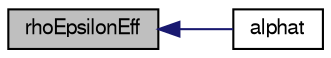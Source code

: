 digraph "rhoEpsilonEff"
{
  bgcolor="transparent";
  edge [fontname="FreeSans",fontsize="10",labelfontname="FreeSans",labelfontsize="10"];
  node [fontname="FreeSans",fontsize="10",shape=record];
  rankdir="LR";
  Node907 [label="rhoEpsilonEff",height=0.2,width=0.4,color="black", fillcolor="grey75", style="filled", fontcolor="black"];
  Node907 -> Node908 [dir="back",color="midnightblue",fontsize="10",style="solid",fontname="FreeSans"];
  Node908 [label="alphat",height=0.2,width=0.4,color="black",URL="$a30818.html#a7385447c8d05dcced28217700b31b1eb",tooltip="Return the turbulence thermal diffusivity for a patch. "];
}
